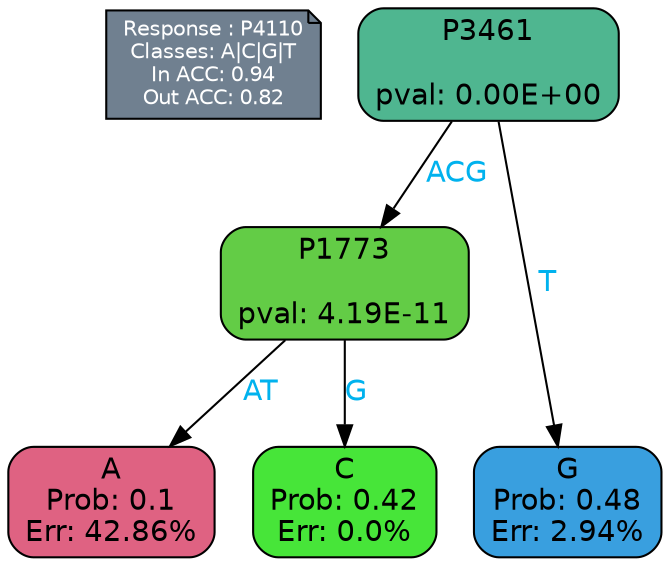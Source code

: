 digraph Tree {
node [shape=box, style="filled, rounded", color="black", fontname=helvetica] ;
graph [ranksep=equally, splines=polylines, bgcolor=transparent, dpi=600] ;
edge [fontname=helvetica] ;
LEGEND [label="Response : P4110
Classes: A|C|G|T
In ACC: 0.94
Out ACC: 0.82
",shape=note,align=left,style=filled,fillcolor="slategray",fontcolor="white",fontsize=10];1 [label="P3461

pval: 0.00E+00", fillcolor="#4fb690"] ;
2 [label="P1773

pval: 4.19E-11", fillcolor="#63cc46"] ;
3 [label="A
Prob: 0.1
Err: 42.86%", fillcolor="#df6282"] ;
4 [label="C
Prob: 0.42
Err: 0.0%", fillcolor="#47e539"] ;
5 [label="G
Prob: 0.48
Err: 2.94%", fillcolor="#399fdf"] ;
1 -> 2 [label="ACG",fontcolor=deepskyblue2] ;
1 -> 5 [label="T",fontcolor=deepskyblue2] ;
2 -> 3 [label="AT",fontcolor=deepskyblue2] ;
2 -> 4 [label="G",fontcolor=deepskyblue2] ;
{rank = same; 3;4;5;}{rank = same; LEGEND;1;}}